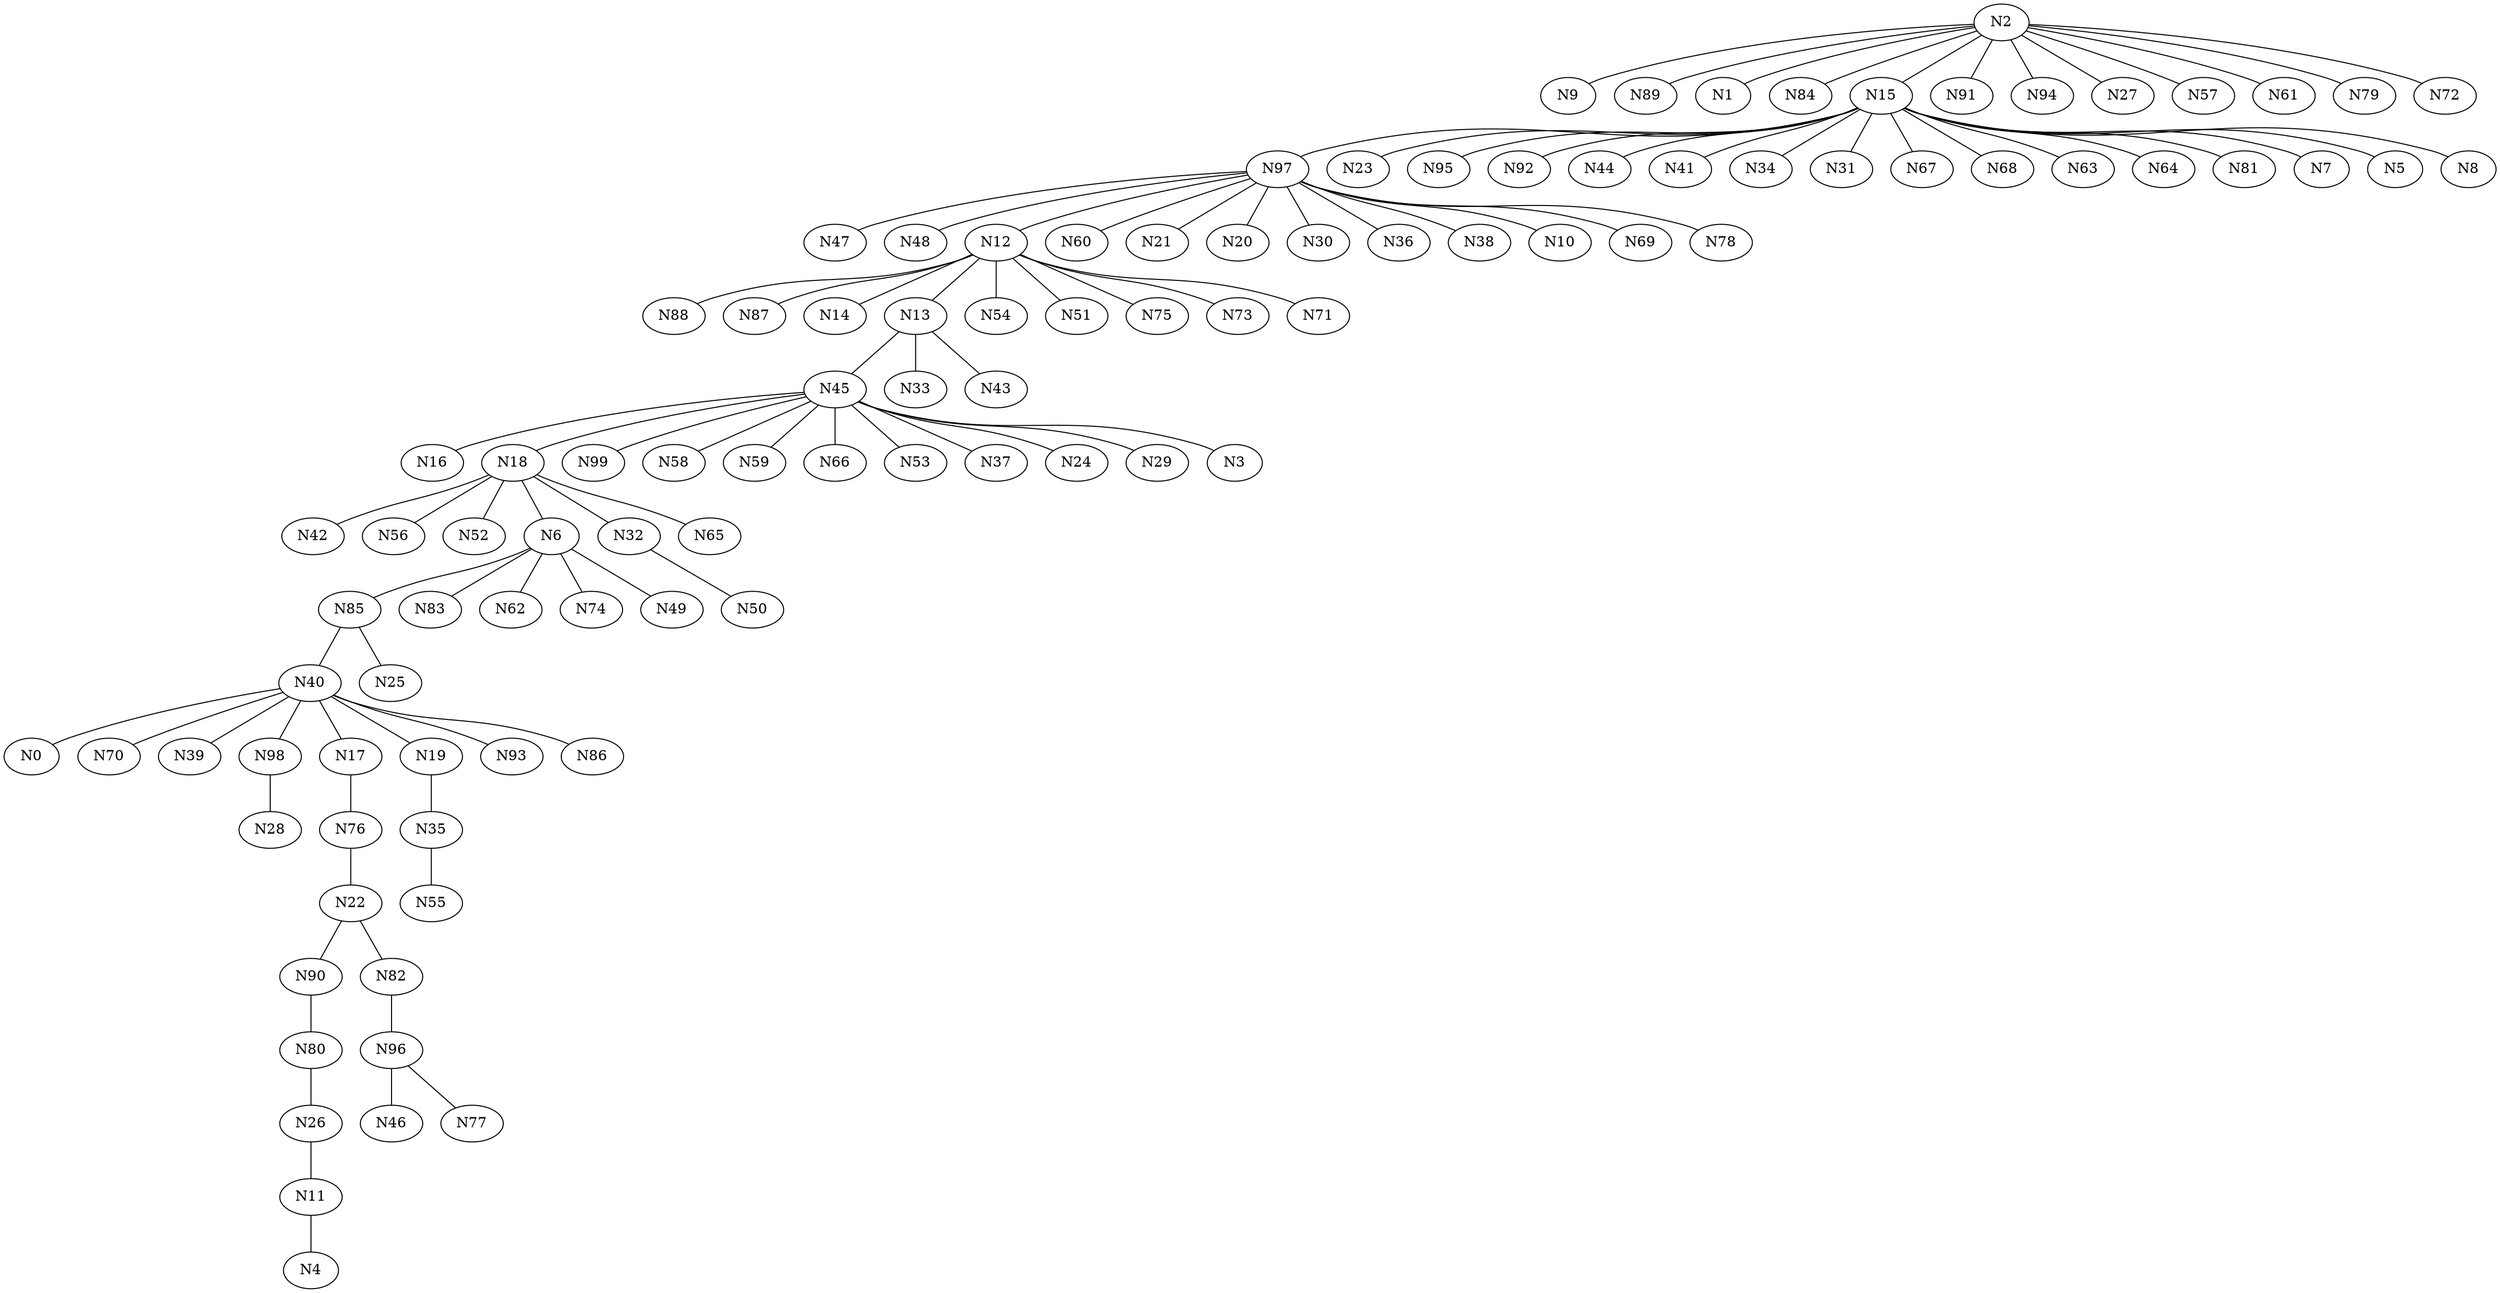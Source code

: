 Graph G {
	N2--N9[weight=1];
	N2--N89[weight=1];
	N45--N16[weight=1];
	N45--N18[weight=1];
	N2--N1[weight=1];
	N97--N47[weight=1];
	N2--N84[weight=1];
	N97--N48[weight=1];
	N15--N23[weight=1];
	N12--N88[weight=1];
	N12--N87[weight=1];
	N40--N0[weight=1];
	N18--N42[weight=1];
	N80--N26[weight=1];
	N40--N70[weight=1];
	N2--N15[weight=1];
	N76--N22[weight=1];
	N2--N91[weight=1];
	N2--N94[weight=1];
	N96--N46[weight=1];
	N26--N11[weight=1];
	N15--N95[weight=1];
	N97--N60[weight=1];
	N18--N56[weight=1];
	N90--N80[weight=1];
	N15--N97[weight=1];
	N15--N92[weight=1];
	N18--N52[weight=1];
	N45--N99[weight=1];
	N85--N40[weight=1];
	N2--N27[weight=1];
	N97--N21[weight=1];
	N97--N20[weight=1];
	N12--N14[weight=1];
	N12--N13[weight=1];
	N18--N6[weight=1];
	N15--N44[weight=1];
	N40--N39[weight=1];
	N15--N41[weight=1];
	N97--N30[weight=1];
	N6--N85[weight=1];
	N82--N96[weight=1];
	N98--N28[weight=1];
	N6--N83[weight=1];
	N97--N36[weight=1];
	N97--N38[weight=1];
	N15--N34[weight=1];
	N18--N32[weight=1];
	N15--N31[weight=1];
	N85--N25[weight=1];
	N45--N58[weight=1];
	N22--N90[weight=1];
	N45--N59[weight=1];
	N17--N76[weight=1];
	N15--N67[weight=1];
	N40--N17[weight=1];
	N15--N68[weight=1];
	N15--N63[weight=1];
	N40--N19[weight=1];
	N15--N64[weight=1];
	N96--N77[weight=1];
	N6--N62[weight=1];
	N40--N98[weight=1];
	N45--N66[weight=1];
	N2--N57[weight=1];
	N97--N10[weight=1];
	N97--N12[weight=1];
	N22--N82[weight=1];
	N12--N54[weight=1];
	N12--N51[weight=1];
	N6--N74[weight=1];
	N45--N53[weight=1];
	N11--N4[weight=1];
	N45--N37[weight=1];
	N97--N69[weight=1];
	N2--N61[weight=1];
	N6--N49[weight=1];
	N18--N65[weight=1];
	N15--N81[weight=1];
	N19--N35[weight=1];
	N13--N33[weight=1];
	N45--N24[weight=1];
	N2--N79[weight=1];
	N35--N55[weight=1];
	N45--N29[weight=1];
	N40--N93[weight=1];
	N32--N50[weight=1];
	N97--N78[weight=1];
	N2--N72[weight=1];
	N12--N75[weight=1];
	N12--N73[weight=1];
	N12--N71[weight=1];
	N45--N3[weight=1];
	N15--N7[weight=1];
	N15--N5[weight=1];
	N40--N86[weight=1];
	N13--N45[weight=1];
	N13--N43[weight=1];
	N15--N8[weight=1];
}